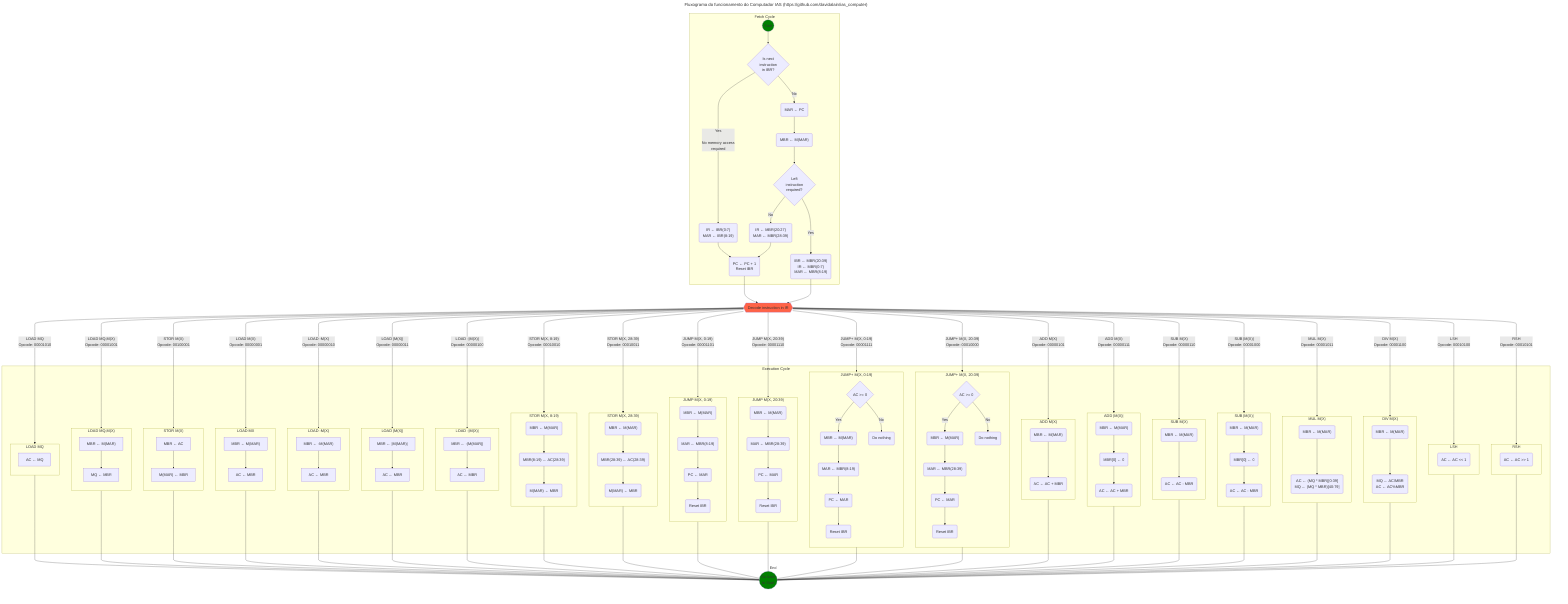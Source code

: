 ---
title:  Fluxograma do funcionamento do Computador IAS (https://github.com/davidalain/ias_computer)
---
flowchart TB

subgraph _fetch_cycle_ [Fetch Cycle]
    START((Start)):::greenClass --> B{"Is next
    instruction 
    in IBR?"}
    B --> |"Yes

    No memory access
    required"| F("IR ← IBR(0:7)
    MAR ← IBR(8:19)")
    F --> I
    B --> |No| C("MAR ← PC")
    C --> D("MBR ← M(MAR)")
    D --> E{"Left
    instruction
    required?"}
    E --> |No| H("IR ← MBR(20:27)
    MAR ← MBR(28:39)")
    E --> |Yes| G("IBR ← MBR(20:39)
    IR ← MBR(0:7)
    MAR ← MBR(8:19)")
    H --> I("PC ← PC + 1
    Reset IBR")
end

subgraph _decode_ [ ]
    I --> DECODE
    G --> DECODE
    DECODE{{"Decode instruction in IR"}}:::orangeClass

    style _decode_ fill:transparent,stroke:transparent

    direction TB
end


subgraph _execution_cycle_ [Execution Cycle]

    %%%%  Instruções de transferência de dados
    %% [José Otávio Gurgel Souto](https://github.com/OTGSJ)
    %% [Fagner Timoteo da Silva](https://github.com/Othergamer1)
    %% [João Pedro Bezerra Oliveira](https://github.com/yJPBO)

    DECODE --->|"LOAD MQ
    Opcode: 00001010"| loadmq_sp

    subgraph loadmq_sp ["LOAD MQ"];
    %%Transfere o valor de MQ para AC
        loadmq01["AC ← MQ"]
        direction TB
    end

    DECODE --->|"LOAD MQ,M(X)
    Opcode: 00001001"| loadmqmx_sp

    subgraph loadmqmx_sp ["LOAD MQ,M(X)"];
    %%Transfere o valor de M(X) para MQ
            loadmqmx01["MBR ← M(MAR)"]
            loadmqmx02["MQ ← MBR"]

            loadmqmx01 --> loadmqmx02
            direction TB
    end

    DECODE --->|"STOR M(X)
    Opcode: 00100001"| stormx_sp

    subgraph stormx_sp ["STOR M(X)"];
    %%Transfere o valor de AC para para M(X)
            stormx01["MBR ← AC"]
            stormx02["M(MAR) ← MBR"]

            stormx01 --> stormx02
            direction TB
    end

    DECODE --->|"LOAD M(X)
    Opcode: 00000001"| loadmx_sp

    subgraph loadmx_sp["LOAD MX"];
    %%Transfere o valor de M(X) para AC
            loadmx01["MBR ← M(MAR)"]
            loadmx02["AC ← MBR"]

            loadmx01 --> loadmx02
            direction TB
    end

    DECODE --->|"LOAD -M(X)
    Opcode: 00000010"| loadminusmx_sp

    subgraph loadminusmx_sp ["LOAD -M(X)"];
    %%Transfere o valor negativo de M(X) para AC 
            loadminusmx01["MBR ← -M(MAR)"]
            loadminusmx02["AC ← MBR"]

            loadminusmx01 --> loadminusmx02
            direction TB
    end

    DECODE --->|"LOAD |M(X)|
    Opcode: 00000011"| loadabsolutemx_sp

    subgraph loadabsolutemx_sp["LOAD |M(X)|"];
    %%Transfere o valor absoluto de M(X) para AC
            loadabsolutemx01["MBR ← |M(MAR)|"]
            loadabsolutemx02["AC ← MBR"]

            loadabsolutemx01 --> loadabsolutemx02
            direction TB
    end

    DECODE --->|"LOAD -|M(X)|
    Opcode: 00000100"| loadminusabsolutemx_sp

    subgraph loadminusabsolutemx_sp["LOAD -|M(X)|"];
    %%Transfere o valor absoluto negativo de M(X) para AC
            loadminusabsolutemx01["MBR ← -|M(MAR)|"]
            loadminusabsolutemx02["AC ← MBR"]

            loadminusabsolutemx01 --> loadminusabsolutemx02
            direction TB
    end

    %%%% Instruções de desvio condicional, desvio incondicional e modificação de endereço
    %% [Eliane de Melo Cordeiro](https://github.com/ElianeCordeiro)
    %% [Flávio Filipe França Farias](https://github.com/trewq010)
    %% [Maria Eduarda Veloso Cânha](https://github.com/dudacanha)
    %% [Laura Maria Farias Silva](https://github.com/laura-farias-dev)
    %% [Wanessa Santana Ferreira](https://github.com/Wanessaa)

    DECODE --> |"STOR M(X, 8:19)
    Opcode: 00010010" | STOR_MXL

    %% A instrução STOR M(X, 8:19) substitui os bits de endereço da instrução esquerda, do bit 28 ao 39, de um local de memória chamado M(X), pelos bits do 28 ao 39 do acumulador (AC). Para isso, o processo passa pelo Registrador de Memória do Barramento (MBR), pois o AC não tem acesso direto à memória. Dessa forma, o conteúdo da memória tem que ser transferido para o MBR, que pode acessar tanto a memória quanto o AC. Então, o MBR substitui os bits do 8 ao 19 pelo conteúdo dos bits do 28 ao 39 do AC. Após a modificação, o conteúdo atualizado é transferido de volta para a memória M(X), finalizando o processo de modificação do campo de endereço da instrução esquerda em M(X).

    subgraph STOR_MXL ["STOR M(X, 8:19)"]
        STOR_MXL1("MBR ← M(MAR)")
        STOR_MXL2("MBR(8:19) ← AC(28:39)")
        STOR_MXL3("M(MAR) ← MBR")

        STOR_MXL1 --> STOR_MXL2
        STOR_MXL2 --> STOR_MXL3
        direction TB
    end


    DECODE --> |"STOR M(X, 28:39)
    Opcode: 00010011"|STOR_MXR 

    %% A instrução STOR M(X, 28:39) substitui os bits de endereço na instrução direita, do bit 28º ao 39º, de um local de memória chamado M(X), pelos respectivos bits do 28º ao 39º do acumulador (AC). Para isso, o processo passa pelo Registrador de Memória do Barramento (MBR), pois o AC não tem acesso direto à memória. Dessa forma, o conteúdo da memória tem que ser transferido para o MBR, que pode acessar tanto a memória quanto o AC.Então, o MBR substitui os bits do 28º ao 39º pelo conteúdo correspondente do AC. Após a modificação, o conteúdo atualizado é transferido de volta para a memória M(X), finalizando o processo de modificação do campo de endereço da instrução direita em M(X).

    subgraph STOR_MXR ["STOR M(X, 28:39)"]
        STOR_MXR1("MBR ← M(MAR)")
        STOR_MXR2("MBR(28:39) ← AC(28:39)")
        STOR_MXR3("M(MAR) ← MBR")

        STOR_MXR1 --> STOR_MXR2
        STOR_MXR2 --> STOR_MXR3
        direction TB
    end


    DECODE --> |"JUMP M(X, 0:19)
    Opcode: 00001101"|JUMP_ML

	%% A instrução JUMP M(X, 0:19), ao receber o endereço de memória (MAR) do ciclo de busca, acessa a palavra de memória que contém duas intruções e armazena esse conteúdo no MBR. O endereço de memória presente na instrução localizada à esquerda desse conteúdo é lido e armazenado no contador de programa (PC). O que indica que o conteúdo apontado por esse endereço será executado no próximo ciclo de busca, independente do conteúdo do registrador IBR ou o que estava armazenado anteriormente em PC.

    subgraph JUMP_ML ["JUMP M(X, 0:19)"]
	    JUMP_MXL1("MBR ← M(MAR)")
        JUMP_MXL2("MAR ← MBR(8:19)")
        JUMP_MXL3("PC ← MAR")
        JUMP_MXL4("Reset IBR")

        JUMP_MXL1 --> JUMP_MXL2
        JUMP_MXL2 --> JUMP_MXL3
        JUMP_MXL3 --> JUMP_MXL4
        direction TB
    end


    DECODE --> |"JUMP M(X, 20:39)
    Opcode: 00001110"|JUMP_MR

    %% A instrução JUMP M(X, 20:39),  ao receber o endereço de memória (MAR) do ciclo de busca, acessa a palavra de memória que contém duas intruções e armazena esse conteúdo no MBR. O endereço de memória presente na instrução localizada à direita desse conteúdo é lido e armazenado no contador de programa (PC). O que indica que o conteúdo apontado por esse endereço será executado no próximo ciclo de busca, independente do conteúdo do registrador IBR ou o que estava armazenado anteriormente em PC.

    subgraph JUMP_MR ["JUMP M(X, 20:39)"]
        JUMP_MXR1("MBR ← M(MAR)")
        JUMP_MXR2("MAR ← MBR(28:39)")
        JUMP_MXR3("PC ← MAR")
        JUMP_MXR4("Reset IBR")

        JUMP_MXR1 --> JUMP_MXR2
        JUMP_MXR2 --> JUMP_MXR3
        JUMP_MXR3 --> JUMP_MXR4
        direction TB
    end


    DECODE ----> |"JUMP+ M(X, 0:19)
    Opcode: 00001111"|JUMP+_ML

    %% A instrução JUMP+ M(X, 0:19) tem o efeito de saltar para a instrução esquerda da memória apenas se o valor contido no registrador AC for maior ou igual a zero, indicando que AC não é um número negativo. Caso contrário, se o valor em AC for negativo, o fluxo de execução continua normalmente, mantendo os mesmos valores nos registradores.

    subgraph JUMP+_ML ["JUMP+ M(X, 0:19)"]
        JUMP1_MXL1{"AC >= 0"}
        JUMP1_MXL2("MBR ← M(MAR)")
        JUMP1_MXL3("MAR ← MBR(8:19)")
        JUMP1_MXL4("PC ← MAR")
        JUMP1_MXL5("Reset IBR")
        DO_NOTHING_L("Do nothing")
       
        JUMP1_MXL1 --> |Yes| JUMP1_MXL2
        JUMP1_MXL1 --> |No| DO_NOTHING_L
        JUMP1_MXL2 -->  JUMP1_MXL3
        JUMP1_MXL3 -->  JUMP1_MXL4
        JUMP1_MXL4 -->  JUMP1_MXL5
        direction TB
    end


    DECODE ----> |"JUMP+ M(X, 20:39)
    Opcode: 00010000"|JUMP+_MR

    %% A instrução JUMP+ M(X, 20:39) tem o efeito de saltar para a instrução direita da memória apenas se o valor contido no registrador AC for maior ou igual a zero, indicando que AC não é um número negativo. Caso contrário, se o valor em AC for negativo, o fluxo de execução continua normalmente, mantendo os mesmos valores nos registradores.  
      
    subgraph JUMP+_MR ["JUMP+ M(X, 20:39)"]
        JUMP1_MXR1{"AC >= 0"}
        JUMP1_MXR2("MBR ← M(MAR)")
        JUMP1_MXR3("MAR ← MBR(28:39)")
        JUMP1_MXR4("PC ← MAR")
        JUMP1_MXR5("Reset IBR")
        DO_NOTHING_R("Do nothing")

        JUMP1_MXR1 --> |Yes| JUMP1_MXR2
        JUMP1_MXR1 --> |No| DO_NOTHING_R
        JUMP1_MXR2 -->  JUMP1_MXR3
        JUMP1_MXR3 -->  JUMP1_MXR4
        JUMP1_MXR4 -->  JUMP1_MXR5
        direction TB
    end


	%%%% Instruções aritméticas
	%% [Helton Jose Carneiro de Lima] (https://github.com/heltoncarneiro)
	%% [Gustavo Osório Bernardo Thompson Flores](https://github.com/gustavobtflores)
	%% [Joel Rodrigues Viera](https://github.com/joelrodriguesvieira)
	%% [Ian Pessôa de Miranda](https://github.com/Ian-Pessoa)
	%% [Enzo Albuquerque Gois](https://github.com/enzo-gois)
	
	DECODE --> |"ADD M(X)
    Opcode: 00000101"| ADD_MX
    subgraph ADD_MX ["ADD M(X)"]
        %% O conteúdo da memória no endereço indicado pelo MAR é lido e armazenado no MBR %%
        ADD_MX__A("MBR ← M(MAR)")
        %% O conteúdo do MBR é adicionado ao AC, com o resultado sendo armazenado novamente no AC %%
        ADD_MX__B("AC ← AC + MBR")

        ADD_MX__A ---> ADD_MX__B
        direction TB
    end

    DECODE ---> |"ADD M(X)
    Opcode: 00000111"|ADD_MX2
    subgraph ADD_MX2 ["ADD |M(X)|"]
        %% O conteúdo da memória no endereço indicado pelo MAR é lido e armazenado no MBR %%
        ADD_MX2__A("MBR ← M(MAR)")
        %% O bit mais significativo do MBR é setado como 0
        ADD_MX2__B("MBR[0] ← 0")
        %% O conteúdo do MBR é adicionado ao AC, com o resultado sendo armazenado novamente no AC %%
        ADD_MX2__C("AC ← AC + MBR")

        ADD_MX2__A --> ADD_MX2__B
        ADD_MX2__B --> ADD_MX2__C
        direction TB        
    end

    DECODE --> |"SUB M(X)
    Opcode: 00000110"|SUB_MX
    subgraph SUB_MX ["SUB M(X)"]
	    %% O conteúdo da memória no endereço indicado pelo MAR é lido e armazenado no MBR %%
        SUB_MX__A("MBR ← M(MAR)")
	    %% O conteúdo do MBR é subtraido do AC, com o resultado sendo armazenado novamente no AC %%
        SUB_MX__B("AC ← AC - MBR")

        SUB_MX__A ---> SUB_MX__B
        direction TB
    end

    DECODE --> |"SUB |M(X)|
    Opcode: 00001000"|SUB_MX2
    subgraph SUB_MX2 ["SUB |M(X)|"]
	    %% O conteúdo da memória no endereço indicado pelo MAR é lido e armazenado no MBR %%
        SUB_MX2__A("MBR ← M(MAR)")
	    %% O bit mais significativo do MBR é setado como 0
        SUB_MX2__B("MBR[0] ← 0")
	    %% O conteúdo do MBR é subtraido do AC, com o resultado sendo armazenado novamente no AC %%
        SUB_MX2__C("AC ← AC - MBR")

        SUB_MX2__A --> SUB_MX2__B
        SUB_MX2__B --> SUB_MX2__C
        direction TB
    end


    DECODE --> |"MUL M(X)
    Opcode: 00001011"|MUL_MX
    subgraph MUL_MX ["MUL M(X)"]
	    %% O conteúdo da memória no endereço indicado pelo MAR é lido e armazenado no MBR %%
    	MUL_MX_A("MBR ← M(MAR)")
	    %% O conteúdo do MQ é multiplicado com MBR, resultando em um número binario de 80 bits [0:79]%%
	    %% A parte mais significativa [0:39] é armazenada em AC%%
	    %% A parte menos significativa [40:79] é armazenada em MQ%%
    	MUL_MX_B("AC ← (MQ * MBR)[0:39]
    	MQ ← (MQ * MBR)[40:79]")
    	MUL_MX_A ---> MUL_MX_B
        direction TB
    end

    DECODE ---> |"DIV M(X)
    Opcode: 00001100"|DIV_MX
    subgraph DIV_MX ["DIV M(X)"]
	    %% O conteúdo da memória no endereço indicado pelo MAR é lido e armazenado no MBR %%
    	DIV_MX_A("MBR ← M(MAR)")
	    %% O conteúdo do MQ é dividido com MBR%%
	    %% O quociente é armazendo em MQ%%
	    %% O resto é armazenado em AC%%
    	DIV_MX_B("MQ ← AC/MBR
    	AC ← AC%MBR")

        DIV_MX_A ---> DIV_MX_B
        direction TB
    end

    DECODE --> |"LSH
    Opcode: 00010100"|LSH_A
    subgraph LSH_A ["LSH"]
	    %% O conteúdo de AC é deslocado 1 bit para a esquerda e armazenado em AC%%
        LSH("AC ← AC << 1")
    end

    DECODE --> |"RSH
    Opcode: 00010101"|RSH_A
    subgraph RSH_A ["RSH"]
	    %% O conteúdo de AC é deslocado 1 bit para a direita e armazenado em AC%%
        RSH("AC ← AC >> 1")
    end
	
end

subgraph _end_ [End]
    style _end_ fill:transparent,stroke:transparent

    END(("Go back
    to Start")):::greenClass

    loadmq_sp --- END
    loadmqmx_sp --- END
    stormx_sp --- END
    loadmx_sp--- END
    loadminusmx_sp --- END
    loadabsolutemx_sp --- END
    loadminusabsolutemx_sp --- END

    STOR_MXL --- END
    STOR_MXR --- END
    JUMP_ML --- END
    JUMP_MR --- END
    JUMP+_ML --- END
    JUMP+_MR --- END

	ADD_MX --- END
	ADD_MX2 --- END
	SUB_MX --- END
	SUB_MX2 --- END
	MUL_MX --- END
	DIV_MX --- END
	LSH_A --- END
	RSH_A --- END
	
    direction TB
end

classDef greenClass fill:#008000
classDef orangeClass fill:#FF6347